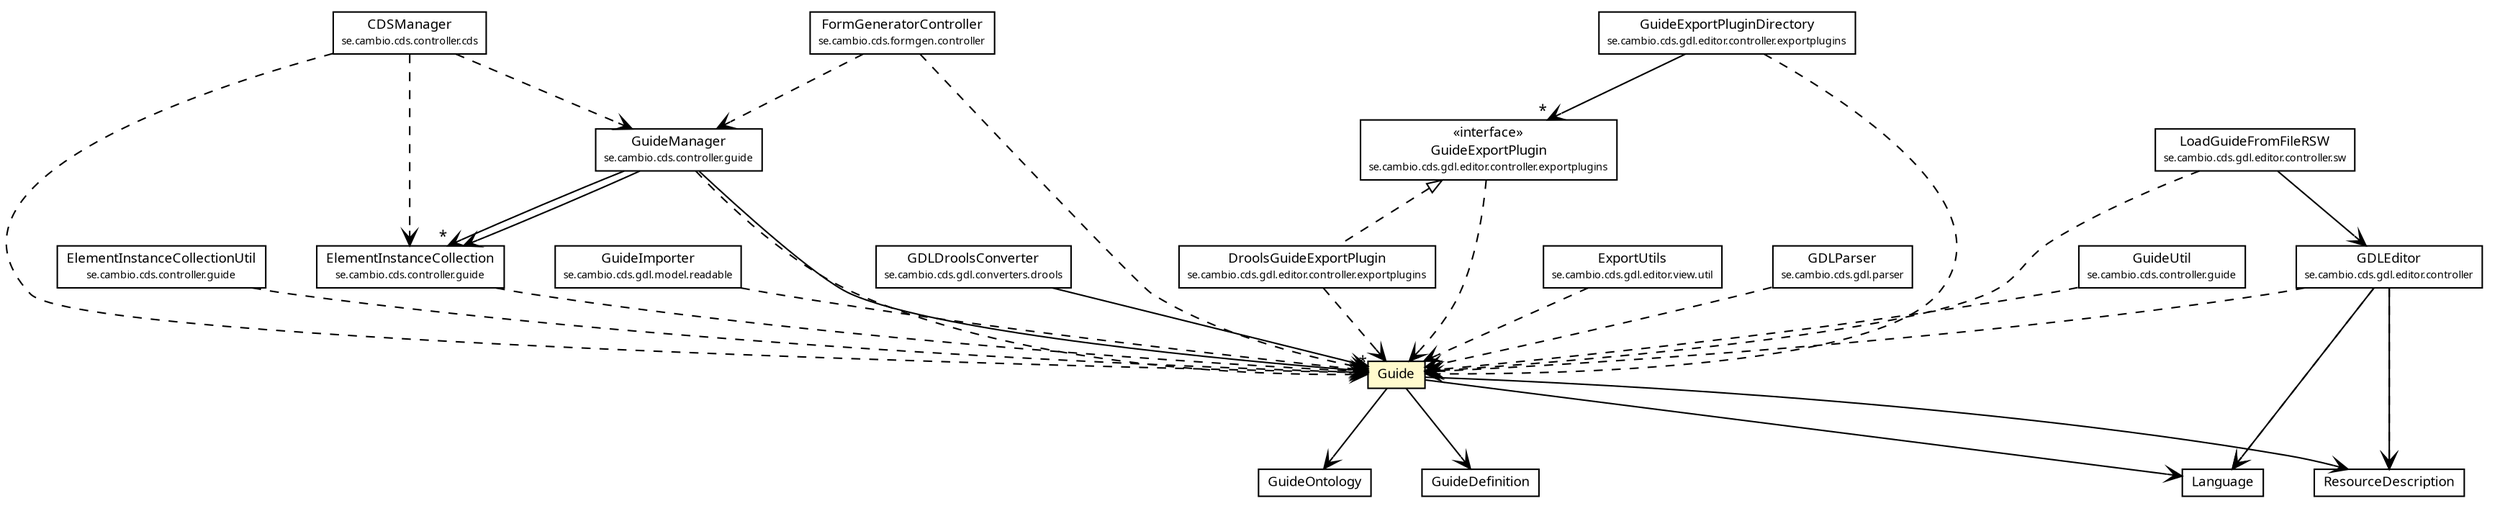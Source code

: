 #!/usr/local/bin/dot
#
# Class diagram 
# Generated by UMLGraph version R5_6 (http://www.umlgraph.org/)
#

digraph G {
	edge [fontname="Trebuchet MS",fontsize=10,labelfontname="Trebuchet MS",labelfontsize=10];
	node [fontname="Trebuchet MS",fontsize=10,shape=plaintext];
	nodesep=0.25;
	ranksep=0.5;
	// se.cambio.cds.gdl.model.ResourceDescription
	c223890 [label=<<table title="se.cambio.cds.gdl.model.ResourceDescription" border="0" cellborder="1" cellspacing="0" cellpadding="2" port="p" href="./ResourceDescription.html">
		<tr><td><table border="0" cellspacing="0" cellpadding="1">
<tr><td align="center" balign="center"><font face="Trebuchet MS"> ResourceDescription </font></td></tr>
		</table></td></tr>
		</table>>, URL="./ResourceDescription.html", fontname="Trebuchet MS", fontcolor="black", fontsize=9.0];
	// se.cambio.cds.gdl.model.Language
	c223891 [label=<<table title="se.cambio.cds.gdl.model.Language" border="0" cellborder="1" cellspacing="0" cellpadding="2" port="p" href="./Language.html">
		<tr><td><table border="0" cellspacing="0" cellpadding="1">
<tr><td align="center" balign="center"><font face="Trebuchet MS"> Language </font></td></tr>
		</table></td></tr>
		</table>>, URL="./Language.html", fontname="Trebuchet MS", fontcolor="black", fontsize=9.0];
	// se.cambio.cds.gdl.model.GuideOntology
	c223892 [label=<<table title="se.cambio.cds.gdl.model.GuideOntology" border="0" cellborder="1" cellspacing="0" cellpadding="2" port="p" href="./GuideOntology.html">
		<tr><td><table border="0" cellspacing="0" cellpadding="1">
<tr><td align="center" balign="center"><font face="Trebuchet MS"> GuideOntology </font></td></tr>
		</table></td></tr>
		</table>>, URL="./GuideOntology.html", fontname="Trebuchet MS", fontcolor="black", fontsize=9.0];
	// se.cambio.cds.gdl.model.GuideDefinition
	c223893 [label=<<table title="se.cambio.cds.gdl.model.GuideDefinition" border="0" cellborder="1" cellspacing="0" cellpadding="2" port="p" href="./GuideDefinition.html">
		<tr><td><table border="0" cellspacing="0" cellpadding="1">
<tr><td align="center" balign="center"><font face="Trebuchet MS"> GuideDefinition </font></td></tr>
		</table></td></tr>
		</table>>, URL="./GuideDefinition.html", fontname="Trebuchet MS", fontcolor="black", fontsize=9.0];
	// se.cambio.cds.gdl.model.Guide
	c223894 [label=<<table title="se.cambio.cds.gdl.model.Guide" border="0" cellborder="1" cellspacing="0" cellpadding="2" port="p" bgcolor="lemonChiffon" href="./Guide.html">
		<tr><td><table border="0" cellspacing="0" cellpadding="1">
<tr><td align="center" balign="center"><font face="Trebuchet MS"> Guide </font></td></tr>
		</table></td></tr>
		</table>>, URL="./Guide.html", fontname="Trebuchet MS", fontcolor="black", fontsize=9.0];
	// se.cambio.cds.gdl.parser.GDLParser
	c223992 [label=<<table title="se.cambio.cds.gdl.parser.GDLParser" border="0" cellborder="1" cellspacing="0" cellpadding="2" port="p" href="../parser/GDLParser.html">
		<tr><td><table border="0" cellspacing="0" cellpadding="1">
<tr><td align="center" balign="center"><font face="Trebuchet MS"> GDLParser </font></td></tr>
<tr><td align="center" balign="center"><font face="Trebuchet MS" point-size="7.0"> se.cambio.cds.gdl.parser </font></td></tr>
		</table></td></tr>
		</table>>, URL="../parser/GDLParser.html", fontname="Trebuchet MS", fontcolor="black", fontsize=9.0];
	// se.cambio.cds.controller.cds.CDSManager
	c224014 [label=<<table title="se.cambio.cds.controller.cds.CDSManager" border="0" cellborder="1" cellspacing="0" cellpadding="2" port="p" href="../../controller/cds/CDSManager.html">
		<tr><td><table border="0" cellspacing="0" cellpadding="1">
<tr><td align="center" balign="center"><font face="Trebuchet MS"> CDSManager </font></td></tr>
<tr><td align="center" balign="center"><font face="Trebuchet MS" point-size="7.0"> se.cambio.cds.controller.cds </font></td></tr>
		</table></td></tr>
		</table>>, URL="../../controller/cds/CDSManager.html", fontname="Trebuchet MS", fontcolor="black", fontsize=9.0];
	// se.cambio.cds.controller.guide.GuideUtil
	c224021 [label=<<table title="se.cambio.cds.controller.guide.GuideUtil" border="0" cellborder="1" cellspacing="0" cellpadding="2" port="p" href="../../controller/guide/GuideUtil.html">
		<tr><td><table border="0" cellspacing="0" cellpadding="1">
<tr><td align="center" balign="center"><font face="Trebuchet MS"> GuideUtil </font></td></tr>
<tr><td align="center" balign="center"><font face="Trebuchet MS" point-size="7.0"> se.cambio.cds.controller.guide </font></td></tr>
		</table></td></tr>
		</table>>, URL="../../controller/guide/GuideUtil.html", fontname="Trebuchet MS", fontcolor="black", fontsize=9.0];
	// se.cambio.cds.controller.guide.GuideManager
	c224022 [label=<<table title="se.cambio.cds.controller.guide.GuideManager" border="0" cellborder="1" cellspacing="0" cellpadding="2" port="p" href="../../controller/guide/GuideManager.html">
		<tr><td><table border="0" cellspacing="0" cellpadding="1">
<tr><td align="center" balign="center"><font face="Trebuchet MS"> GuideManager </font></td></tr>
<tr><td align="center" balign="center"><font face="Trebuchet MS" point-size="7.0"> se.cambio.cds.controller.guide </font></td></tr>
		</table></td></tr>
		</table>>, URL="../../controller/guide/GuideManager.html", fontname="Trebuchet MS", fontcolor="black", fontsize=9.0];
	// se.cambio.cds.controller.guide.ElementInstanceCollectionUtil
	c224026 [label=<<table title="se.cambio.cds.controller.guide.ElementInstanceCollectionUtil" border="0" cellborder="1" cellspacing="0" cellpadding="2" port="p" href="../../controller/guide/ElementInstanceCollectionUtil.html">
		<tr><td><table border="0" cellspacing="0" cellpadding="1">
<tr><td align="center" balign="center"><font face="Trebuchet MS"> ElementInstanceCollectionUtil </font></td></tr>
<tr><td align="center" balign="center"><font face="Trebuchet MS" point-size="7.0"> se.cambio.cds.controller.guide </font></td></tr>
		</table></td></tr>
		</table>>, URL="../../controller/guide/ElementInstanceCollectionUtil.html", fontname="Trebuchet MS", fontcolor="black", fontsize=9.0];
	// se.cambio.cds.controller.guide.ElementInstanceCollection
	c224027 [label=<<table title="se.cambio.cds.controller.guide.ElementInstanceCollection" border="0" cellborder="1" cellspacing="0" cellpadding="2" port="p" href="../../controller/guide/ElementInstanceCollection.html">
		<tr><td><table border="0" cellspacing="0" cellpadding="1">
<tr><td align="center" balign="center"><font face="Trebuchet MS"> ElementInstanceCollection </font></td></tr>
<tr><td align="center" balign="center"><font face="Trebuchet MS" point-size="7.0"> se.cambio.cds.controller.guide </font></td></tr>
		</table></td></tr>
		</table>>, URL="../../controller/guide/ElementInstanceCollection.html", fontname="Trebuchet MS", fontcolor="black", fontsize=9.0];
	// se.cambio.cds.gdl.model.readable.GuideImporter
	c224082 [label=<<table title="se.cambio.cds.gdl.model.readable.GuideImporter" border="0" cellborder="1" cellspacing="0" cellpadding="2" port="p" href="./readable/GuideImporter.html">
		<tr><td><table border="0" cellspacing="0" cellpadding="1">
<tr><td align="center" balign="center"><font face="Trebuchet MS"> GuideImporter </font></td></tr>
<tr><td align="center" balign="center"><font face="Trebuchet MS" point-size="7.0"> se.cambio.cds.gdl.model.readable </font></td></tr>
		</table></td></tr>
		</table>>, URL="./readable/GuideImporter.html", fontname="Trebuchet MS", fontcolor="black", fontsize=9.0];
	// se.cambio.cds.formgen.controller.FormGeneratorController
	c224232 [label=<<table title="se.cambio.cds.formgen.controller.FormGeneratorController" border="0" cellborder="1" cellspacing="0" cellpadding="2" port="p" href="../../formgen/controller/FormGeneratorController.html">
		<tr><td><table border="0" cellspacing="0" cellpadding="1">
<tr><td align="center" balign="center"><font face="Trebuchet MS"> FormGeneratorController </font></td></tr>
<tr><td align="center" balign="center"><font face="Trebuchet MS" point-size="7.0"> se.cambio.cds.formgen.controller </font></td></tr>
		</table></td></tr>
		</table>>, URL="../../formgen/controller/FormGeneratorController.html", fontname="Trebuchet MS", fontcolor="black", fontsize=9.0];
	// se.cambio.cds.gdl.converters.drools.GDLDroolsConverter
	c224246 [label=<<table title="se.cambio.cds.gdl.converters.drools.GDLDroolsConverter" border="0" cellborder="1" cellspacing="0" cellpadding="2" port="p" href="../converters/drools/GDLDroolsConverter.html">
		<tr><td><table border="0" cellspacing="0" cellpadding="1">
<tr><td align="center" balign="center"><font face="Trebuchet MS"> GDLDroolsConverter </font></td></tr>
<tr><td align="center" balign="center"><font face="Trebuchet MS" point-size="7.0"> se.cambio.cds.gdl.converters.drools </font></td></tr>
		</table></td></tr>
		</table>>, URL="../converters/drools/GDLDroolsConverter.html", fontname="Trebuchet MS", fontcolor="black", fontsize=9.0];
	// se.cambio.cds.gdl.editor.controller.GDLEditor
	c224251 [label=<<table title="se.cambio.cds.gdl.editor.controller.GDLEditor" border="0" cellborder="1" cellspacing="0" cellpadding="2" port="p" href="../editor/controller/GDLEditor.html">
		<tr><td><table border="0" cellspacing="0" cellpadding="1">
<tr><td align="center" balign="center"><font face="Trebuchet MS"> GDLEditor </font></td></tr>
<tr><td align="center" balign="center"><font face="Trebuchet MS" point-size="7.0"> se.cambio.cds.gdl.editor.controller </font></td></tr>
		</table></td></tr>
		</table>>, URL="../editor/controller/GDLEditor.html", fontname="Trebuchet MS", fontcolor="black", fontsize=9.0];
	// se.cambio.cds.gdl.editor.controller.exportplugins.GuideExportPluginDirectory
	c224253 [label=<<table title="se.cambio.cds.gdl.editor.controller.exportplugins.GuideExportPluginDirectory" border="0" cellborder="1" cellspacing="0" cellpadding="2" port="p" href="../editor/controller/exportplugins/GuideExportPluginDirectory.html">
		<tr><td><table border="0" cellspacing="0" cellpadding="1">
<tr><td align="center" balign="center"><font face="Trebuchet MS"> GuideExportPluginDirectory </font></td></tr>
<tr><td align="center" balign="center"><font face="Trebuchet MS" point-size="7.0"> se.cambio.cds.gdl.editor.controller.exportplugins </font></td></tr>
		</table></td></tr>
		</table>>, URL="../editor/controller/exportplugins/GuideExportPluginDirectory.html", fontname="Trebuchet MS", fontcolor="black", fontsize=9.0];
	// se.cambio.cds.gdl.editor.controller.exportplugins.GuideExportPlugin
	c224254 [label=<<table title="se.cambio.cds.gdl.editor.controller.exportplugins.GuideExportPlugin" border="0" cellborder="1" cellspacing="0" cellpadding="2" port="p" href="../editor/controller/exportplugins/GuideExportPlugin.html">
		<tr><td><table border="0" cellspacing="0" cellpadding="1">
<tr><td align="center" balign="center"> &#171;interface&#187; </td></tr>
<tr><td align="center" balign="center"><font face="Trebuchet MS"> GuideExportPlugin </font></td></tr>
<tr><td align="center" balign="center"><font face="Trebuchet MS" point-size="7.0"> se.cambio.cds.gdl.editor.controller.exportplugins </font></td></tr>
		</table></td></tr>
		</table>>, URL="../editor/controller/exportplugins/GuideExportPlugin.html", fontname="Trebuchet MS", fontcolor="black", fontsize=9.0];
	// se.cambio.cds.gdl.editor.controller.exportplugins.DroolsGuideExportPlugin
	c224255 [label=<<table title="se.cambio.cds.gdl.editor.controller.exportplugins.DroolsGuideExportPlugin" border="0" cellborder="1" cellspacing="0" cellpadding="2" port="p" href="../editor/controller/exportplugins/DroolsGuideExportPlugin.html">
		<tr><td><table border="0" cellspacing="0" cellpadding="1">
<tr><td align="center" balign="center"><font face="Trebuchet MS"> DroolsGuideExportPlugin </font></td></tr>
<tr><td align="center" balign="center"><font face="Trebuchet MS" point-size="7.0"> se.cambio.cds.gdl.editor.controller.exportplugins </font></td></tr>
		</table></td></tr>
		</table>>, URL="../editor/controller/exportplugins/DroolsGuideExportPlugin.html", fontname="Trebuchet MS", fontcolor="black", fontsize=9.0];
	// se.cambio.cds.gdl.editor.controller.sw.LoadGuideFromFileRSW
	c224258 [label=<<table title="se.cambio.cds.gdl.editor.controller.sw.LoadGuideFromFileRSW" border="0" cellborder="1" cellspacing="0" cellpadding="2" port="p" href="../editor/controller/sw/LoadGuideFromFileRSW.html">
		<tr><td><table border="0" cellspacing="0" cellpadding="1">
<tr><td align="center" balign="center"><font face="Trebuchet MS"> LoadGuideFromFileRSW </font></td></tr>
<tr><td align="center" balign="center"><font face="Trebuchet MS" point-size="7.0"> se.cambio.cds.gdl.editor.controller.sw </font></td></tr>
		</table></td></tr>
		</table>>, URL="../editor/controller/sw/LoadGuideFromFileRSW.html", fontname="Trebuchet MS", fontcolor="black", fontsize=9.0];
	// se.cambio.cds.gdl.editor.view.util.ExportUtils
	c224369 [label=<<table title="se.cambio.cds.gdl.editor.view.util.ExportUtils" border="0" cellborder="1" cellspacing="0" cellpadding="2" port="p" href="../editor/view/util/ExportUtils.html">
		<tr><td><table border="0" cellspacing="0" cellpadding="1">
<tr><td align="center" balign="center"><font face="Trebuchet MS"> ExportUtils </font></td></tr>
<tr><td align="center" balign="center"><font face="Trebuchet MS" point-size="7.0"> se.cambio.cds.gdl.editor.view.util </font></td></tr>
		</table></td></tr>
		</table>>, URL="../editor/view/util/ExportUtils.html", fontname="Trebuchet MS", fontcolor="black", fontsize=9.0];
	//se.cambio.cds.gdl.editor.controller.exportplugins.DroolsGuideExportPlugin implements se.cambio.cds.gdl.editor.controller.exportplugins.GuideExportPlugin
	c224254:p -> c224255:p [dir=back,arrowtail=empty,style=dashed];
	// se.cambio.cds.gdl.model.Guide NAVASSOC se.cambio.cds.gdl.model.Language
	c223894:p -> c223891:p [taillabel="", label="", headlabel="", fontname="Trebuchet MS", fontcolor="black", fontsize=10.0, color="black", arrowhead=open];
	// se.cambio.cds.gdl.model.Guide NAVASSOC se.cambio.cds.gdl.model.ResourceDescription
	c223894:p -> c223890:p [taillabel="", label="", headlabel="", fontname="Trebuchet MS", fontcolor="black", fontsize=10.0, color="black", arrowhead=open];
	// se.cambio.cds.gdl.model.Guide NAVASSOC se.cambio.cds.gdl.model.GuideDefinition
	c223894:p -> c223893:p [taillabel="", label="", headlabel="", fontname="Trebuchet MS", fontcolor="black", fontsize=10.0, color="black", arrowhead=open];
	// se.cambio.cds.gdl.model.Guide NAVASSOC se.cambio.cds.gdl.model.GuideOntology
	c223894:p -> c223892:p [taillabel="", label="", headlabel="", fontname="Trebuchet MS", fontcolor="black", fontsize=10.0, color="black", arrowhead=open];
	// se.cambio.cds.controller.guide.GuideManager NAVASSOC se.cambio.cds.gdl.model.Guide
	c224022:p -> c223894:p [taillabel="", label="", headlabel="*", fontname="Trebuchet MS", fontcolor="black", fontsize=10.0, color="black", arrowhead=open];
	// se.cambio.cds.controller.guide.GuideManager NAVASSOC se.cambio.cds.controller.guide.ElementInstanceCollection
	c224022:p -> c224027:p [taillabel="", label="", headlabel="*", fontname="Trebuchet MS", fontcolor="black", fontsize=10.0, color="black", arrowhead=open];
	// se.cambio.cds.controller.guide.GuideManager NAVASSOC se.cambio.cds.controller.guide.ElementInstanceCollection
	c224022:p -> c224027:p [taillabel="", label="", headlabel="", fontname="Trebuchet MS", fontcolor="black", fontsize=10.0, color="black", arrowhead=open];
	// se.cambio.cds.gdl.converters.drools.GDLDroolsConverter NAVASSOC se.cambio.cds.gdl.model.Guide
	c224246:p -> c223894:p [taillabel="", label="", headlabel="", fontname="Trebuchet MS", fontcolor="black", fontsize=10.0, color="black", arrowhead=open];
	// se.cambio.cds.gdl.editor.controller.GDLEditor NAVASSOC se.cambio.cds.gdl.model.ResourceDescription
	c224251:p -> c223890:p [taillabel="", label="", headlabel="", fontname="Trebuchet MS", fontcolor="black", fontsize=10.0, color="black", arrowhead=open];
	// se.cambio.cds.gdl.editor.controller.GDLEditor NAVASSOC se.cambio.cds.gdl.model.Language
	c224251:p -> c223891:p [taillabel="", label="", headlabel="", fontname="Trebuchet MS", fontcolor="black", fontsize=10.0, color="black", arrowhead=open];
	// se.cambio.cds.gdl.editor.controller.exportplugins.GuideExportPluginDirectory NAVASSOC se.cambio.cds.gdl.editor.controller.exportplugins.GuideExportPlugin
	c224253:p -> c224254:p [taillabel="", label="", headlabel="*", fontname="Trebuchet MS", fontcolor="black", fontsize=10.0, color="black", arrowhead=open];
	// se.cambio.cds.gdl.editor.controller.sw.LoadGuideFromFileRSW NAVASSOC se.cambio.cds.gdl.editor.controller.GDLEditor
	c224258:p -> c224251:p [taillabel="", label="", headlabel="", fontname="Trebuchet MS", fontcolor="black", fontsize=10.0, color="black", arrowhead=open];
	// se.cambio.cds.gdl.parser.GDLParser DEPEND se.cambio.cds.gdl.model.Guide
	c223992:p -> c223894:p [taillabel="", label="", headlabel="", fontname="Trebuchet MS", fontcolor="black", fontsize=10.0, color="black", arrowhead=open, style=dashed];
	// se.cambio.cds.controller.cds.CDSManager DEPEND se.cambio.cds.controller.guide.ElementInstanceCollection
	c224014:p -> c224027:p [taillabel="", label="", headlabel="", fontname="Trebuchet MS", fontcolor="black", fontsize=10.0, color="black", arrowhead=open, style=dashed];
	// se.cambio.cds.controller.cds.CDSManager DEPEND se.cambio.cds.gdl.model.Guide
	c224014:p -> c223894:p [taillabel="", label="", headlabel="", fontname="Trebuchet MS", fontcolor="black", fontsize=10.0, color="black", arrowhead=open, style=dashed];
	// se.cambio.cds.controller.cds.CDSManager DEPEND se.cambio.cds.controller.guide.GuideManager
	c224014:p -> c224022:p [taillabel="", label="", headlabel="", fontname="Trebuchet MS", fontcolor="black", fontsize=10.0, color="black", arrowhead=open, style=dashed];
	// se.cambio.cds.controller.guide.GuideUtil DEPEND se.cambio.cds.gdl.model.Guide
	c224021:p -> c223894:p [taillabel="", label="", headlabel="", fontname="Trebuchet MS", fontcolor="black", fontsize=10.0, color="black", arrowhead=open, style=dashed];
	// se.cambio.cds.controller.guide.GuideManager DEPEND se.cambio.cds.gdl.model.Guide
	c224022:p -> c223894:p [taillabel="", label="", headlabel="", fontname="Trebuchet MS", fontcolor="black", fontsize=10.0, color="black", arrowhead=open, style=dashed];
	// se.cambio.cds.controller.guide.ElementInstanceCollectionUtil DEPEND se.cambio.cds.gdl.model.Guide
	c224026:p -> c223894:p [taillabel="", label="", headlabel="", fontname="Trebuchet MS", fontcolor="black", fontsize=10.0, color="black", arrowhead=open, style=dashed];
	// se.cambio.cds.controller.guide.ElementInstanceCollection DEPEND se.cambio.cds.gdl.model.Guide
	c224027:p -> c223894:p [taillabel="", label="", headlabel="", fontname="Trebuchet MS", fontcolor="black", fontsize=10.0, color="black", arrowhead=open, style=dashed];
	// se.cambio.cds.gdl.model.readable.GuideImporter DEPEND se.cambio.cds.gdl.model.Guide
	c224082:p -> c223894:p [taillabel="", label="", headlabel="", fontname="Trebuchet MS", fontcolor="black", fontsize=10.0, color="black", arrowhead=open, style=dashed];
	// se.cambio.cds.formgen.controller.FormGeneratorController DEPEND se.cambio.cds.controller.guide.GuideManager
	c224232:p -> c224022:p [taillabel="", label="", headlabel="", fontname="Trebuchet MS", fontcolor="black", fontsize=10.0, color="black", arrowhead=open, style=dashed];
	// se.cambio.cds.formgen.controller.FormGeneratorController DEPEND se.cambio.cds.gdl.model.Guide
	c224232:p -> c223894:p [taillabel="", label="", headlabel="", fontname="Trebuchet MS", fontcolor="black", fontsize=10.0, color="black", arrowhead=open, style=dashed];
	// se.cambio.cds.gdl.editor.controller.GDLEditor DEPEND se.cambio.cds.gdl.model.ResourceDescription
	c224251:p -> c223890:p [taillabel="", label="", headlabel="", fontname="Trebuchet MS", fontcolor="black", fontsize=10.0, color="black", arrowhead=open, style=dashed];
	// se.cambio.cds.gdl.editor.controller.GDLEditor DEPEND se.cambio.cds.gdl.model.Guide
	c224251:p -> c223894:p [taillabel="", label="", headlabel="", fontname="Trebuchet MS", fontcolor="black", fontsize=10.0, color="black", arrowhead=open, style=dashed];
	// se.cambio.cds.gdl.editor.controller.GDLEditor DEPEND se.cambio.cds.gdl.model.Language
	c224251:p -> c223891:p [taillabel="", label="", headlabel="", fontname="Trebuchet MS", fontcolor="black", fontsize=10.0, color="black", arrowhead=open, style=dashed];
	// se.cambio.cds.gdl.editor.controller.exportplugins.GuideExportPluginDirectory DEPEND se.cambio.cds.gdl.model.Guide
	c224253:p -> c223894:p [taillabel="", label="", headlabel="", fontname="Trebuchet MS", fontcolor="black", fontsize=10.0, color="black", arrowhead=open, style=dashed];
	// se.cambio.cds.gdl.editor.controller.exportplugins.GuideExportPlugin DEPEND se.cambio.cds.gdl.model.Guide
	c224254:p -> c223894:p [taillabel="", label="", headlabel="", fontname="Trebuchet MS", fontcolor="black", fontsize=10.0, color="black", arrowhead=open, style=dashed];
	// se.cambio.cds.gdl.editor.controller.exportplugins.DroolsGuideExportPlugin DEPEND se.cambio.cds.gdl.model.Guide
	c224255:p -> c223894:p [taillabel="", label="", headlabel="", fontname="Trebuchet MS", fontcolor="black", fontsize=10.0, color="black", arrowhead=open, style=dashed];
	// se.cambio.cds.gdl.editor.controller.sw.LoadGuideFromFileRSW DEPEND se.cambio.cds.gdl.model.Guide
	c224258:p -> c223894:p [taillabel="", label="", headlabel="", fontname="Trebuchet MS", fontcolor="black", fontsize=10.0, color="black", arrowhead=open, style=dashed];
	// se.cambio.cds.gdl.editor.view.util.ExportUtils DEPEND se.cambio.cds.gdl.model.Guide
	c224369:p -> c223894:p [taillabel="", label="", headlabel="", fontname="Trebuchet MS", fontcolor="black", fontsize=10.0, color="black", arrowhead=open, style=dashed];
}


